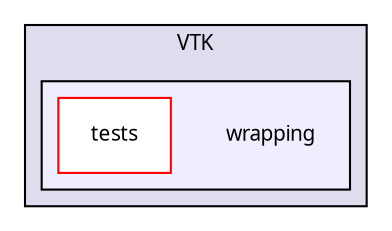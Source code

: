 digraph "wrapping" {
  compound=true
  node [ fontsize="10", fontname="FreeSans.ttf"];
  edge [ labelfontsize="10", labelfontname="FreeSans.ttf"];
  subgraph clusterdir_fd8eb59f6b93dc9aa83524dd762c238e {
    graph [ bgcolor="#ddddee", pencolor="black", label="VTK" fontname="FreeSans.ttf", fontsize="10", URL="dir_fd8eb59f6b93dc9aa83524dd762c238e.html"]
  subgraph clusterdir_fb5dde2305cf08e611500fcc760d8782 {
    graph [ bgcolor="#eeeeff", pencolor="black", label="" URL="dir_fb5dde2305cf08e611500fcc760d8782.html"];
    dir_fb5dde2305cf08e611500fcc760d8782 [shape=plaintext label="wrapping"];
    dir_366e0ead4dac2034093a34b67ec0f7e8 [shape=box label="tests" color="red" fillcolor="white" style="filled" URL="dir_366e0ead4dac2034093a34b67ec0f7e8.html"];
  }
  }
}
